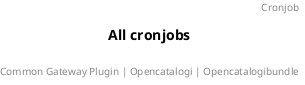 @startuml
title: All cronjobs
footer: Common Gateway Plugin | Opencatalogi | Opencatalogibundle 
header: Cronjob

@enduml
